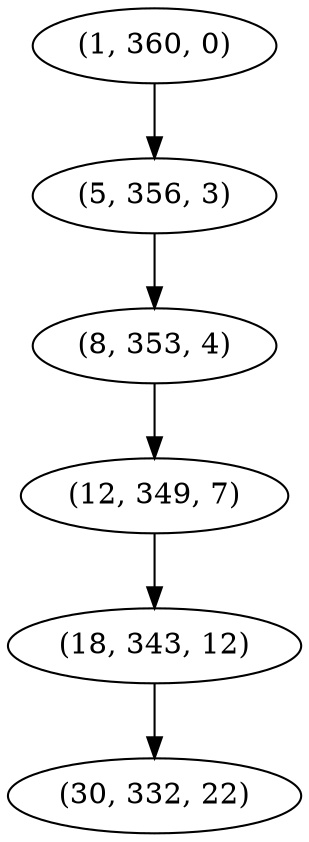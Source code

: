 digraph tree {
    "(1, 360, 0)";
    "(5, 356, 3)";
    "(8, 353, 4)";
    "(12, 349, 7)";
    "(18, 343, 12)";
    "(30, 332, 22)";
    "(1, 360, 0)" -> "(5, 356, 3)";
    "(5, 356, 3)" -> "(8, 353, 4)";
    "(8, 353, 4)" -> "(12, 349, 7)";
    "(12, 349, 7)" -> "(18, 343, 12)";
    "(18, 343, 12)" -> "(30, 332, 22)";
}

